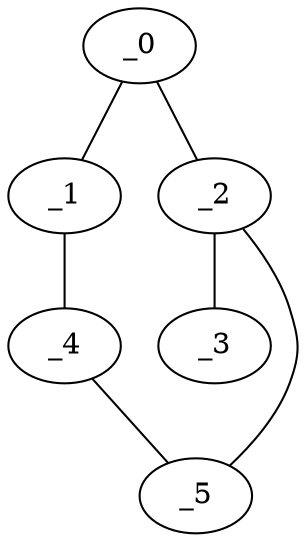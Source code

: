 graph HP1_0036 {
	_0	 [x="0.651461",
		y="2.85418"];
	_1	 [x="0.745968",
		y="0.429362"];
	_0 -- _1;
	_2	 [x="1.9469",
		y="0.724984"];
	_0 -- _2;
	_4	 [x="0.61578",
		y="2.14315"];
	_1 -- _4;
	_3	 [x="2.68217",
		y="2.68919"];
	_2 -- _3;
	_5	 [x="2.70419",
		y="1.82402"];
	_2 -- _5;
	_4 -- _5;
}
